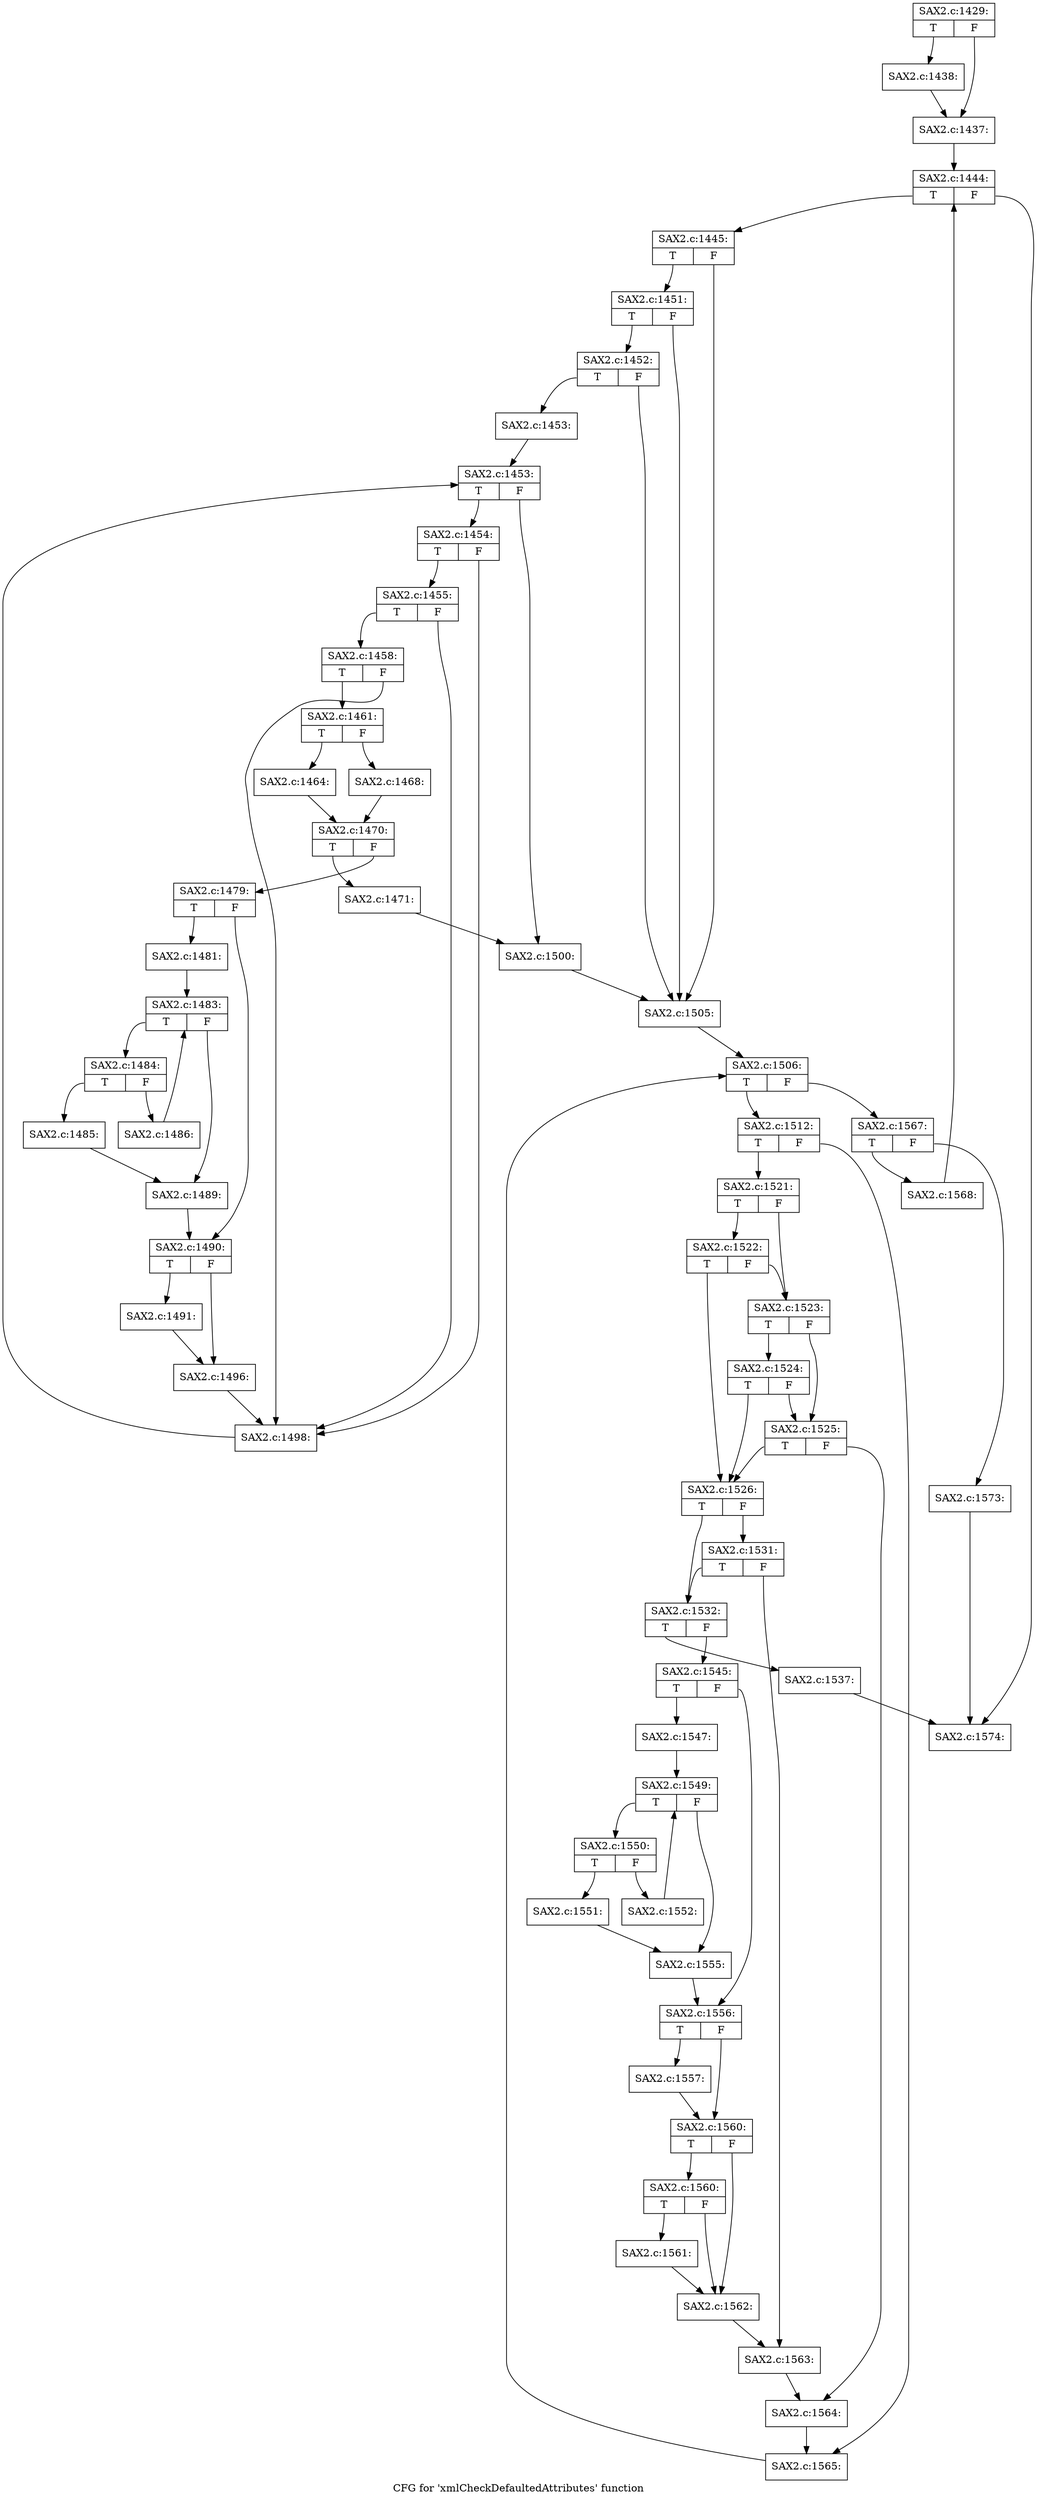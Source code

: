 digraph "CFG for 'xmlCheckDefaultedAttributes' function" {
	label="CFG for 'xmlCheckDefaultedAttributes' function";

	Node0x42d85a0 [shape=record,label="{SAX2.c:1429:|{<s0>T|<s1>F}}"];
	Node0x42d85a0:s0 -> Node0x42dbc60;
	Node0x42d85a0:s1 -> Node0x42dbf90;
	Node0x42dbc60 [shape=record,label="{SAX2.c:1438:}"];
	Node0x42dbc60 -> Node0x42dbf90;
	Node0x42dbf90 [shape=record,label="{SAX2.c:1437:}"];
	Node0x42dbf90 -> Node0x42db720;
	Node0x42db720 [shape=record,label="{SAX2.c:1444:|{<s0>T|<s1>F}}"];
	Node0x42db720:s0 -> Node0x42dbd50;
	Node0x42db720:s1 -> Node0x42dbda0;
	Node0x42dbd50 [shape=record,label="{SAX2.c:1445:|{<s0>T|<s1>F}}"];
	Node0x42dbd50:s0 -> Node0x42dd9c0;
	Node0x42dbd50:s1 -> Node0x42dd8f0;
	Node0x42dd9c0 [shape=record,label="{SAX2.c:1451:|{<s0>T|<s1>F}}"];
	Node0x42dd9c0:s0 -> Node0x42dd940;
	Node0x42dd9c0:s1 -> Node0x42dd8f0;
	Node0x42dd940 [shape=record,label="{SAX2.c:1452:|{<s0>T|<s1>F}}"];
	Node0x42dd940:s0 -> Node0x42dd8a0;
	Node0x42dd940:s1 -> Node0x42dd8f0;
	Node0x42dd8a0 [shape=record,label="{SAX2.c:1453:}"];
	Node0x42dd8a0 -> Node0x42de6a0;
	Node0x42de6a0 [shape=record,label="{SAX2.c:1453:|{<s0>T|<s1>F}}"];
	Node0x42de6a0:s0 -> Node0x42dea90;
	Node0x42de6a0:s1 -> Node0x42de8c0;
	Node0x42dea90 [shape=record,label="{SAX2.c:1454:|{<s0>T|<s1>F}}"];
	Node0x42dea90:s0 -> Node0x42ded70;
	Node0x42dea90:s1 -> Node0x42deca0;
	Node0x42ded70 [shape=record,label="{SAX2.c:1455:|{<s0>T|<s1>F}}"];
	Node0x42ded70:s0 -> Node0x42decf0;
	Node0x42ded70:s1 -> Node0x42deca0;
	Node0x42decf0 [shape=record,label="{SAX2.c:1458:|{<s0>T|<s1>F}}"];
	Node0x42decf0:s0 -> Node0x42dec50;
	Node0x42decf0:s1 -> Node0x42deca0;
	Node0x42dec50 [shape=record,label="{SAX2.c:1461:|{<s0>T|<s1>F}}"];
	Node0x42dec50:s0 -> Node0x42dfd10;
	Node0x42dec50:s1 -> Node0x42e11a0;
	Node0x42dfd10 [shape=record,label="{SAX2.c:1464:}"];
	Node0x42dfd10 -> Node0x42e1150;
	Node0x42e11a0 [shape=record,label="{SAX2.c:1468:}"];
	Node0x42e11a0 -> Node0x42e1150;
	Node0x42e1150 [shape=record,label="{SAX2.c:1470:|{<s0>T|<s1>F}}"];
	Node0x42e1150:s0 -> Node0x42e1d00;
	Node0x42e1150:s1 -> Node0x42e1fb0;
	Node0x42e1d00 [shape=record,label="{SAX2.c:1471:}"];
	Node0x42e1d00 -> Node0x42de8c0;
	Node0x42e1fb0 [shape=record,label="{SAX2.c:1479:|{<s0>T|<s1>F}}"];
	Node0x42e1fb0:s0 -> Node0x42e2e90;
	Node0x42e1fb0:s1 -> Node0x42e2ee0;
	Node0x42e2e90 [shape=record,label="{SAX2.c:1481:}"];
	Node0x42e2e90 -> Node0x42e3220;
	Node0x42e3220 [shape=record,label="{SAX2.c:1483:|{<s0>T|<s1>F}}"];
	Node0x42e3220:s0 -> Node0x42e3610;
	Node0x42e3220:s1 -> Node0x42e3440;
	Node0x42e3610 [shape=record,label="{SAX2.c:1484:|{<s0>T|<s1>F}}"];
	Node0x42e3610:s0 -> Node0x42e37d0;
	Node0x42e3610:s1 -> Node0x42e3820;
	Node0x42e37d0 [shape=record,label="{SAX2.c:1485:}"];
	Node0x42e37d0 -> Node0x42e3440;
	Node0x42e3820 [shape=record,label="{SAX2.c:1486:}"];
	Node0x42e3820 -> Node0x42e3220;
	Node0x42e3440 [shape=record,label="{SAX2.c:1489:}"];
	Node0x42e3440 -> Node0x42e2ee0;
	Node0x42e2ee0 [shape=record,label="{SAX2.c:1490:|{<s0>T|<s1>F}}"];
	Node0x42e2ee0:s0 -> Node0x42e42e0;
	Node0x42e2ee0:s1 -> Node0x42e4330;
	Node0x42e42e0 [shape=record,label="{SAX2.c:1491:}"];
	Node0x42e42e0 -> Node0x42e4330;
	Node0x42e4330 [shape=record,label="{SAX2.c:1496:}"];
	Node0x42e4330 -> Node0x42deca0;
	Node0x42deca0 [shape=record,label="{SAX2.c:1498:}"];
	Node0x42deca0 -> Node0x42de6a0;
	Node0x42de8c0 [shape=record,label="{SAX2.c:1500:}"];
	Node0x42de8c0 -> Node0x42dd8f0;
	Node0x42dd8f0 [shape=record,label="{SAX2.c:1505:}"];
	Node0x42dd8f0 -> Node0x42e67f0;
	Node0x42e67f0 [shape=record,label="{SAX2.c:1506:|{<s0>T|<s1>F}}"];
	Node0x42e67f0:s0 -> Node0x42e6be0;
	Node0x42e67f0:s1 -> Node0x42e6a10;
	Node0x42e6be0 [shape=record,label="{SAX2.c:1512:|{<s0>T|<s1>F}}"];
	Node0x42e6be0:s0 -> Node0x42e6da0;
	Node0x42e6be0:s1 -> Node0x42e6df0;
	Node0x42e6da0 [shape=record,label="{SAX2.c:1521:|{<s0>T|<s1>F}}"];
	Node0x42e6da0:s0 -> Node0x42e73a0;
	Node0x42e6da0:s1 -> Node0x42e7320;
	Node0x42e73a0 [shape=record,label="{SAX2.c:1522:|{<s0>T|<s1>F}}"];
	Node0x42e73a0:s0 -> Node0x42e7200;
	Node0x42e73a0:s1 -> Node0x42e7320;
	Node0x42e7320 [shape=record,label="{SAX2.c:1523:|{<s0>T|<s1>F}}"];
	Node0x42e7320:s0 -> Node0x42e7c30;
	Node0x42e7320:s1 -> Node0x42e72a0;
	Node0x42e7c30 [shape=record,label="{SAX2.c:1524:|{<s0>T|<s1>F}}"];
	Node0x42e7c30:s0 -> Node0x42e7200;
	Node0x42e7c30:s1 -> Node0x42e72a0;
	Node0x42e72a0 [shape=record,label="{SAX2.c:1525:|{<s0>T|<s1>F}}"];
	Node0x42e72a0:s0 -> Node0x42e7200;
	Node0x42e72a0:s1 -> Node0x42e7250;
	Node0x42e7200 [shape=record,label="{SAX2.c:1526:|{<s0>T|<s1>F}}"];
	Node0x42e7200:s0 -> Node0x42e9580;
	Node0x42e7200:s1 -> Node0x42e9620;
	Node0x42e9620 [shape=record,label="{SAX2.c:1531:|{<s0>T|<s1>F}}"];
	Node0x42e9620:s0 -> Node0x42e9580;
	Node0x42e9620:s1 -> Node0x42e95d0;
	Node0x42e9580 [shape=record,label="{SAX2.c:1532:|{<s0>T|<s1>F}}"];
	Node0x42e9580:s0 -> Node0x42eab00;
	Node0x42e9580:s1 -> Node0x42eab50;
	Node0x42eab00 [shape=record,label="{SAX2.c:1537:}"];
	Node0x42eab00 -> Node0x42dbda0;
	Node0x42eab50 [shape=record,label="{SAX2.c:1545:|{<s0>T|<s1>F}}"];
	Node0x42eab50:s0 -> Node0x42eb270;
	Node0x42eab50:s1 -> Node0x42eb2c0;
	Node0x42eb270 [shape=record,label="{SAX2.c:1547:}"];
	Node0x42eb270 -> Node0x42eba10;
	Node0x42eba10 [shape=record,label="{SAX2.c:1549:|{<s0>T|<s1>F}}"];
	Node0x42eba10:s0 -> Node0x42ebe00;
	Node0x42eba10:s1 -> Node0x42ebc30;
	Node0x42ebe00 [shape=record,label="{SAX2.c:1550:|{<s0>T|<s1>F}}"];
	Node0x42ebe00:s0 -> Node0x42ebfc0;
	Node0x42ebe00:s1 -> Node0x42ec010;
	Node0x42ebfc0 [shape=record,label="{SAX2.c:1551:}"];
	Node0x42ebfc0 -> Node0x42ebc30;
	Node0x42ec010 [shape=record,label="{SAX2.c:1552:}"];
	Node0x42ec010 -> Node0x42eba10;
	Node0x42ebc30 [shape=record,label="{SAX2.c:1555:}"];
	Node0x42ebc30 -> Node0x42eb2c0;
	Node0x42eb2c0 [shape=record,label="{SAX2.c:1556:|{<s0>T|<s1>F}}"];
	Node0x42eb2c0:s0 -> Node0x42ecad0;
	Node0x42eb2c0:s1 -> Node0x42ecb20;
	Node0x42ecad0 [shape=record,label="{SAX2.c:1557:}"];
	Node0x42ecad0 -> Node0x42ecb20;
	Node0x42ecb20 [shape=record,label="{SAX2.c:1560:|{<s0>T|<s1>F}}"];
	Node0x42ecb20:s0 -> Node0x42ed4e0;
	Node0x42ecb20:s1 -> Node0x42ed490;
	Node0x42ed4e0 [shape=record,label="{SAX2.c:1560:|{<s0>T|<s1>F}}"];
	Node0x42ed4e0:s0 -> Node0x42ed440;
	Node0x42ed4e0:s1 -> Node0x42ed490;
	Node0x42ed440 [shape=record,label="{SAX2.c:1561:}"];
	Node0x42ed440 -> Node0x42ed490;
	Node0x42ed490 [shape=record,label="{SAX2.c:1562:}"];
	Node0x42ed490 -> Node0x42e95d0;
	Node0x42e95d0 [shape=record,label="{SAX2.c:1563:}"];
	Node0x42e95d0 -> Node0x42e7250;
	Node0x42e7250 [shape=record,label="{SAX2.c:1564:}"];
	Node0x42e7250 -> Node0x42e6df0;
	Node0x42e6df0 [shape=record,label="{SAX2.c:1565:}"];
	Node0x42e6df0 -> Node0x42e67f0;
	Node0x42e6a10 [shape=record,label="{SAX2.c:1567:|{<s0>T|<s1>F}}"];
	Node0x42e6a10:s0 -> Node0x42ee500;
	Node0x42e6a10:s1 -> Node0x42ee550;
	Node0x42ee500 [shape=record,label="{SAX2.c:1568:}"];
	Node0x42ee500 -> Node0x42db720;
	Node0x42ee550 [shape=record,label="{SAX2.c:1573:}"];
	Node0x42ee550 -> Node0x42dbda0;
	Node0x42dbda0 [shape=record,label="{SAX2.c:1574:}"];
}
